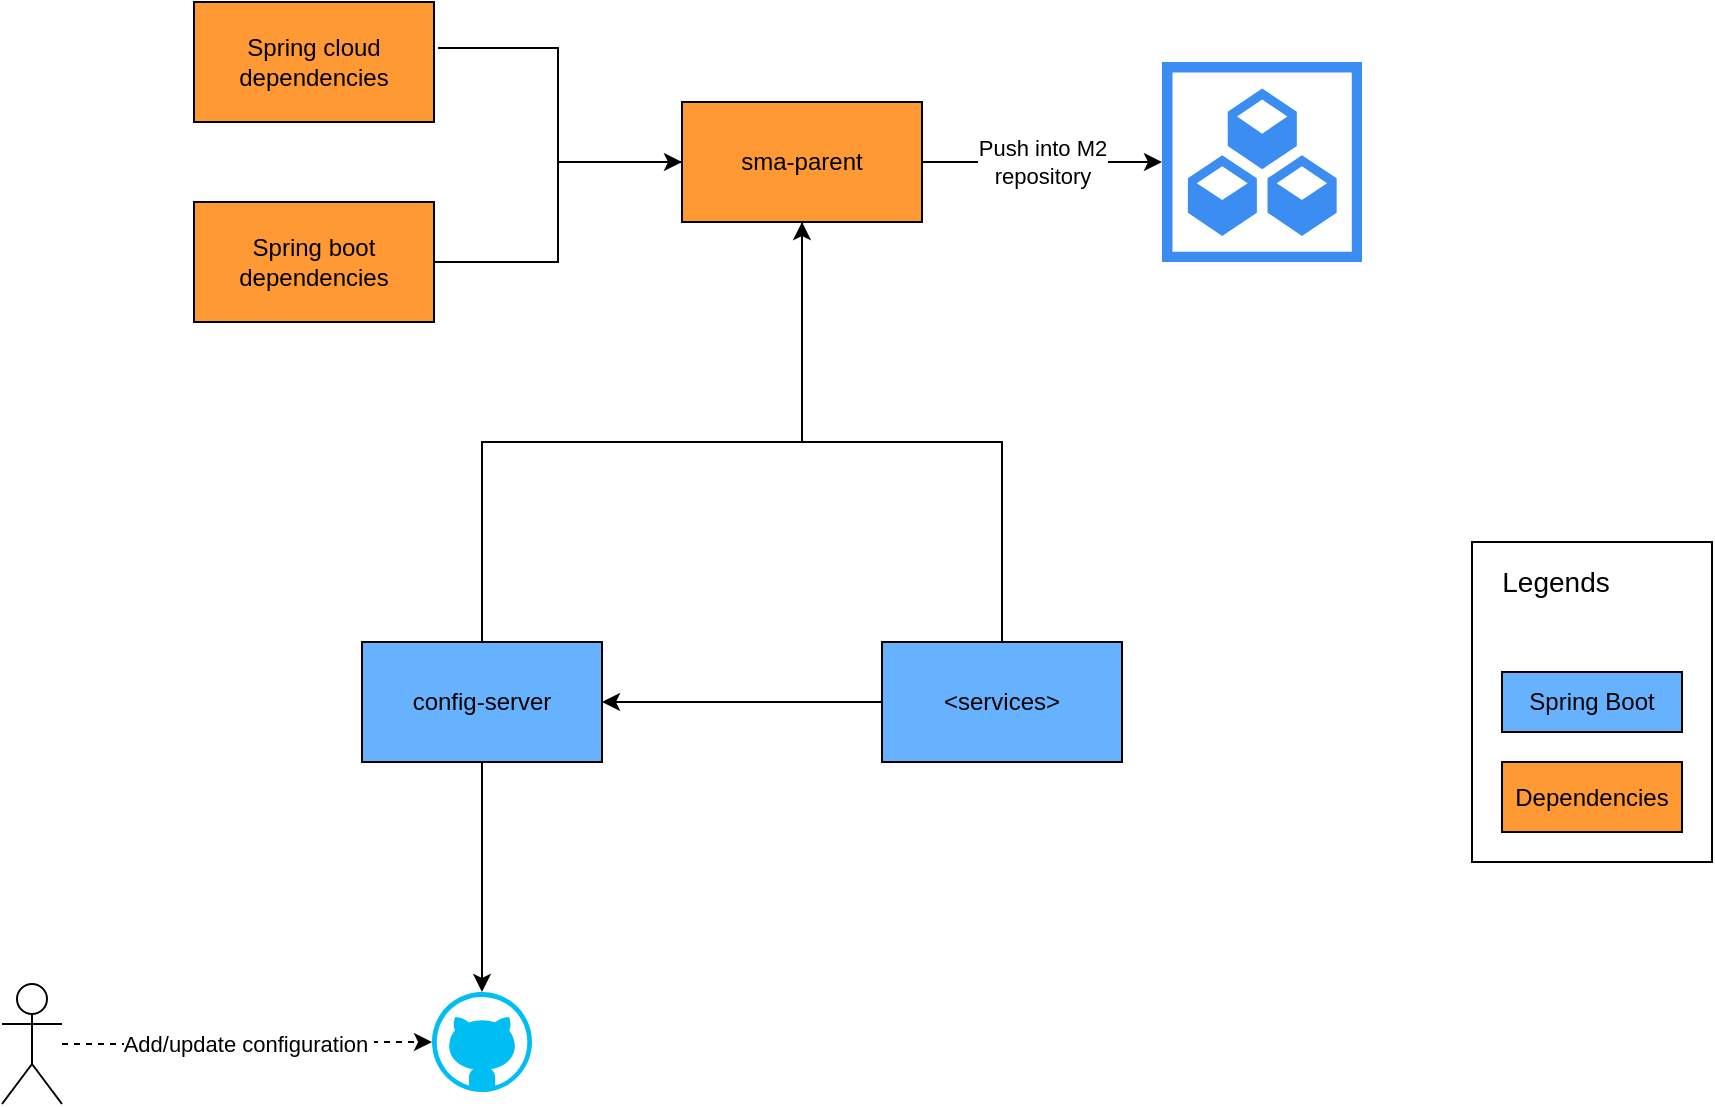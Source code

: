 <mxfile version="14.5.1" type="device"><diagram id="0arAIJvAD09-6w75I2no" name="Page-1"><mxGraphModel dx="1298" dy="710" grid="1" gridSize="10" guides="1" tooltips="1" connect="1" arrows="1" fold="1" page="1" pageScale="1" pageWidth="827" pageHeight="1169" math="0" shadow="0"><root><mxCell id="0"/><mxCell id="1" parent="0"/><mxCell id="r7VVGJHr6VH9XwIyO7vG-31" value="" style="rounded=0;whiteSpace=wrap;html=1;fillColor=none;" vertex="1" parent="1"><mxGeometry x="765" y="310" width="120" height="160" as="geometry"/></mxCell><mxCell id="r7VVGJHr6VH9XwIyO7vG-12" style="edgeStyle=orthogonalEdgeStyle;rounded=0;orthogonalLoop=1;jettySize=auto;html=1;entryX=0;entryY=0.5;entryDx=0;entryDy=0;endArrow=none;endFill=0;startArrow=classic;startFill=1;" edge="1" parent="1" source="r7VVGJHr6VH9XwIyO7vG-7" target="r7VVGJHr6VH9XwIyO7vG-9"><mxGeometry relative="1" as="geometry"/></mxCell><mxCell id="r7VVGJHr6VH9XwIyO7vG-7" value="config-server" style="rounded=0;whiteSpace=wrap;html=1;fillColor=#66B2FF;" vertex="1" parent="1"><mxGeometry x="210" y="360" width="120" height="60" as="geometry"/></mxCell><mxCell id="r7VVGJHr6VH9XwIyO7vG-8" value="" style="group" vertex="1" connectable="0" parent="1"><mxGeometry x="210" y="40" width="280" height="160" as="geometry"/></mxCell><mxCell id="r7VVGJHr6VH9XwIyO7vG-1" value="sma-parent" style="rounded=0;whiteSpace=wrap;html=1;fillColor=#FF9933;" vertex="1" parent="r7VVGJHr6VH9XwIyO7vG-8"><mxGeometry x="160" y="50" width="120" height="60" as="geometry"/></mxCell><mxCell id="r7VVGJHr6VH9XwIyO7vG-3" value="Spring cloud dependencies" style="rounded=0;whiteSpace=wrap;html=1;fillColor=#FF9933;" vertex="1" parent="r7VVGJHr6VH9XwIyO7vG-8"><mxGeometry x="-84" width="120" height="60" as="geometry"/></mxCell><mxCell id="r7VVGJHr6VH9XwIyO7vG-5" style="edgeStyle=orthogonalEdgeStyle;rounded=0;orthogonalLoop=1;jettySize=auto;html=1;entryX=1.017;entryY=0.383;entryDx=0;entryDy=0;entryPerimeter=0;endArrow=none;endFill=0;" edge="1" parent="r7VVGJHr6VH9XwIyO7vG-8" source="r7VVGJHr6VH9XwIyO7vG-1" target="r7VVGJHr6VH9XwIyO7vG-3"><mxGeometry relative="1" as="geometry"/></mxCell><mxCell id="r7VVGJHr6VH9XwIyO7vG-4" value="Spring boot dependencies" style="rounded=0;whiteSpace=wrap;html=1;fillColor=#FF9933;" vertex="1" parent="r7VVGJHr6VH9XwIyO7vG-8"><mxGeometry x="-84" y="100" width="120" height="60" as="geometry"/></mxCell><mxCell id="r7VVGJHr6VH9XwIyO7vG-6" style="edgeStyle=orthogonalEdgeStyle;rounded=0;orthogonalLoop=1;jettySize=auto;html=1;entryX=1;entryY=0.5;entryDx=0;entryDy=0;endArrow=none;endFill=0;startArrow=classic;startFill=1;" edge="1" parent="r7VVGJHr6VH9XwIyO7vG-8" source="r7VVGJHr6VH9XwIyO7vG-1" target="r7VVGJHr6VH9XwIyO7vG-4"><mxGeometry relative="1" as="geometry"/></mxCell><mxCell id="r7VVGJHr6VH9XwIyO7vG-9" value="&amp;lt;services&amp;gt;" style="rounded=0;whiteSpace=wrap;html=1;fillColor=#66B2FF;" vertex="1" parent="1"><mxGeometry x="470" y="360" width="120" height="60" as="geometry"/></mxCell><mxCell id="r7VVGJHr6VH9XwIyO7vG-15" style="edgeStyle=orthogonalEdgeStyle;rounded=0;orthogonalLoop=1;jettySize=auto;html=1;startArrow=classic;startFill=1;endArrow=none;endFill=0;" edge="1" parent="1" source="r7VVGJHr6VH9XwIyO7vG-10" target="r7VVGJHr6VH9XwIyO7vG-7"><mxGeometry relative="1" as="geometry"/></mxCell><mxCell id="r7VVGJHr6VH9XwIyO7vG-10" value="" style="verticalLabelPosition=bottom;html=1;verticalAlign=top;align=center;strokeColor=none;fillColor=#00BEF2;shape=mxgraph.azure.github_code;pointerEvents=1;" vertex="1" parent="1"><mxGeometry x="245" y="535" width="50" height="50" as="geometry"/></mxCell><mxCell id="r7VVGJHr6VH9XwIyO7vG-13" style="edgeStyle=orthogonalEdgeStyle;rounded=0;orthogonalLoop=1;jettySize=auto;html=1;entryX=0.5;entryY=0;entryDx=0;entryDy=0;endArrow=none;endFill=0;" edge="1" parent="1" source="r7VVGJHr6VH9XwIyO7vG-1" target="r7VVGJHr6VH9XwIyO7vG-7"><mxGeometry relative="1" as="geometry"><Array as="points"><mxPoint x="430" y="260"/><mxPoint x="270" y="260"/></Array></mxGeometry></mxCell><mxCell id="r7VVGJHr6VH9XwIyO7vG-14" style="edgeStyle=orthogonalEdgeStyle;rounded=0;orthogonalLoop=1;jettySize=auto;html=1;entryX=0.5;entryY=0;entryDx=0;entryDy=0;endArrow=none;endFill=0;startArrow=classic;startFill=1;" edge="1" parent="1" source="r7VVGJHr6VH9XwIyO7vG-1" target="r7VVGJHr6VH9XwIyO7vG-9"><mxGeometry relative="1" as="geometry"><Array as="points"><mxPoint x="430" y="260"/><mxPoint x="530" y="260"/></Array></mxGeometry></mxCell><mxCell id="r7VVGJHr6VH9XwIyO7vG-21" value="Push into M2 &lt;br&gt;repository" style="edgeStyle=orthogonalEdgeStyle;rounded=0;orthogonalLoop=1;jettySize=auto;html=1;entryX=1;entryY=0.5;entryDx=0;entryDy=0;startArrow=classic;startFill=1;endArrow=none;endFill=0;" edge="1" parent="1" source="r7VVGJHr6VH9XwIyO7vG-19" target="r7VVGJHr6VH9XwIyO7vG-1"><mxGeometry relative="1" as="geometry"/></mxCell><mxCell id="r7VVGJHr6VH9XwIyO7vG-19" value="" style="html=1;aspect=fixed;strokeColor=none;shadow=0;align=center;verticalAlign=top;fillColor=#3B8DF1;shape=mxgraph.gcp2.repository_3" vertex="1" parent="1"><mxGeometry x="610" y="70" width="100" height="100" as="geometry"/></mxCell><mxCell id="r7VVGJHr6VH9XwIyO7vG-26" value="Add/update configuration&amp;nbsp;" style="edgeStyle=orthogonalEdgeStyle;rounded=0;orthogonalLoop=1;jettySize=auto;html=1;entryX=0;entryY=0.5;entryDx=0;entryDy=0;entryPerimeter=0;dashed=1;startArrow=none;startFill=0;endArrow=classic;endFill=1;" edge="1" parent="1" source="r7VVGJHr6VH9XwIyO7vG-25" target="r7VVGJHr6VH9XwIyO7vG-10"><mxGeometry relative="1" as="geometry"/></mxCell><mxCell id="r7VVGJHr6VH9XwIyO7vG-25" value="" style="shape=umlActor;verticalLabelPosition=bottom;verticalAlign=top;html=1;outlineConnect=0;" vertex="1" parent="1"><mxGeometry x="30" y="531" width="30" height="60" as="geometry"/></mxCell><mxCell id="r7VVGJHr6VH9XwIyO7vG-29" value="Spring Boot" style="rounded=0;whiteSpace=wrap;html=1;fillColor=#66B2FF;" vertex="1" parent="1"><mxGeometry x="780" y="375" width="90" height="30" as="geometry"/></mxCell><mxCell id="r7VVGJHr6VH9XwIyO7vG-30" value="Dependencies" style="rounded=0;whiteSpace=wrap;html=1;fillColor=#FF9933;" vertex="1" parent="1"><mxGeometry x="780" y="420" width="90" height="35" as="geometry"/></mxCell><mxCell id="r7VVGJHr6VH9XwIyO7vG-32" value="&lt;font style=&quot;font-size: 14px&quot;&gt;Legends&lt;/font&gt;" style="text;html=1;strokeColor=none;fillColor=none;align=center;verticalAlign=middle;whiteSpace=wrap;rounded=0;" vertex="1" parent="1"><mxGeometry x="787" y="320" width="40" height="20" as="geometry"/></mxCell></root></mxGraphModel></diagram></mxfile>